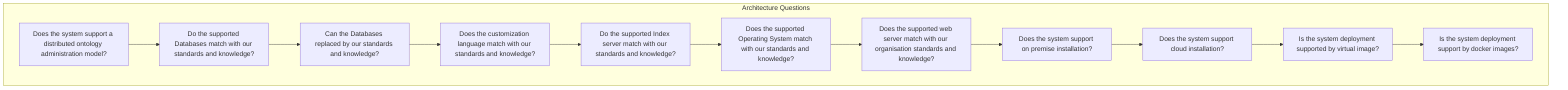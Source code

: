 graph TB;

subgraph Architecture Questions
Arch1[Does the system support a distributed ontology administration model?]
Arch2[Do the supported Databases match with our standards and knowledge?]
Arch3[Can the Databases replaced by our standards and knowledge?]
Arch4[Does the customization language match with our standards and knowledge?]
Arch5[Do the supported Index server match with our standards and knowledge?]
Arch6[Does the supported Operating System match with our standards and knowledge?]
Arch7[Does the supported web server match with our organisation standards and knowledge?]
Arch8[Does the system support on premise installation?]
Arch9[Does the system support cloud installation?]
Arch10[Is the system deployment supported by virtual image?]
ArchL[Is the system deployment support by docker images?]
end
Arch1 --> Arch2 --> Arch3 --> Arch4 --> Arch5
Arch5 --> Arch6 --> Arch7 --> Arch8 --> Arch9 --> Arch10 --> ArchL